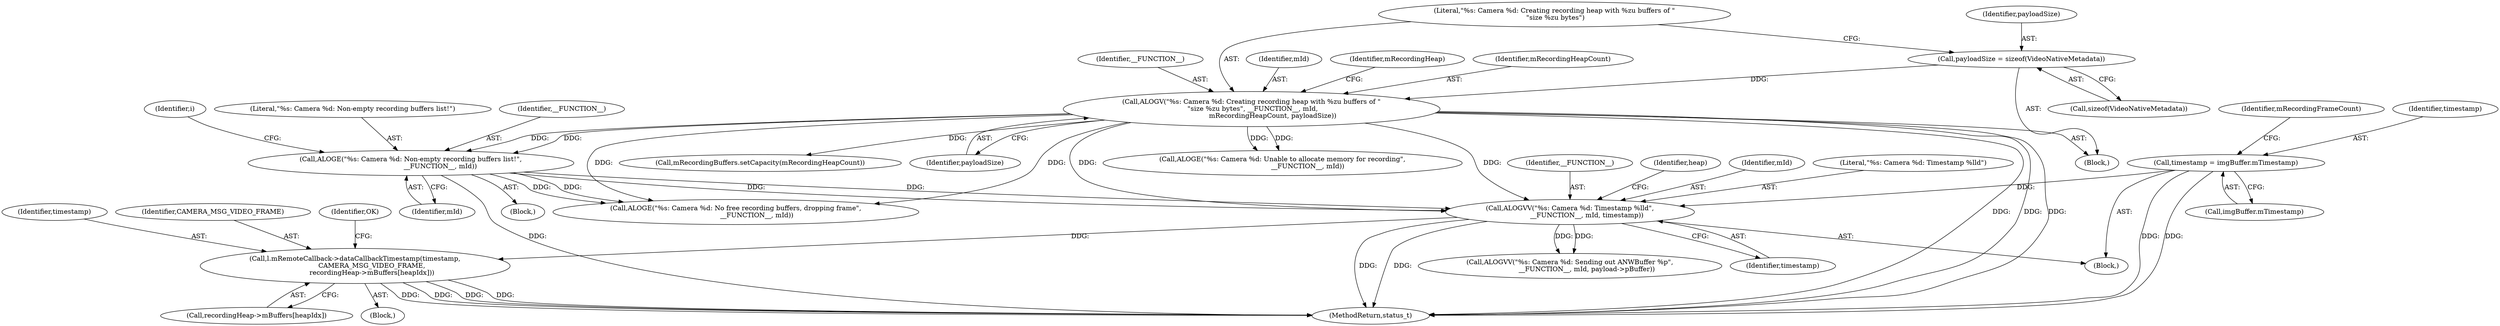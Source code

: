 digraph "0_Android_1f24c730ab6ca5aff1e3137b340b8aeaeda4bdbc_2@array" {
"1000381" [label="(Call,l.mRemoteCallback->dataCallbackTimestamp(timestamp,\n                CAMERA_MSG_VIDEO_FRAME,\n                recordingHeap->mBuffers[heapIdx]))"];
"1000311" [label="(Call,ALOGVV(\"%s: Camera %d: Timestamp %lld\",\n                __FUNCTION__, mId, timestamp))"];
"1000227" [label="(Call,ALOGV(\"%s: Camera %d: Creating recording heap with %zu buffers of \"\n \"size %zu bytes\", __FUNCTION__, mId,\n                    mRecordingHeapCount, payloadSize))"];
"1000223" [label="(Call,payloadSize = sizeof(VideoNativeMetadata))"];
"1000270" [label="(Call,ALOGE(\"%s: Camera %d: Non-empty recording buffers list!\",\n                            __FUNCTION__, mId))"];
"1000182" [label="(Call,timestamp = imgBuffer.mTimestamp)"];
"1000232" [label="(Identifier,payloadSize)"];
"1000230" [label="(Identifier,mId)"];
"1000314" [label="(Identifier,mId)"];
"1000227" [label="(Call,ALOGV(\"%s: Camera %d: Creating recording heap with %zu buffers of \"\n \"size %zu bytes\", __FUNCTION__, mId,\n                    mRecordingHeapCount, payloadSize))"];
"1000224" [label="(Identifier,payloadSize)"];
"1000272" [label="(Identifier,__FUNCTION__)"];
"1000384" [label="(Call,recordingHeap->mBuffers[heapIdx])"];
"1000270" [label="(Call,ALOGE(\"%s: Camera %d: Non-empty recording buffers list!\",\n                            __FUNCTION__, mId))"];
"1000381" [label="(Call,l.mRemoteCallback->dataCallbackTimestamp(timestamp,\n                CAMERA_MSG_VIDEO_FRAME,\n                recordingHeap->mBuffers[heapIdx]))"];
"1000234" [label="(Identifier,mRecordingHeap)"];
"1000182" [label="(Call,timestamp = imgBuffer.mTimestamp)"];
"1000315" [label="(Identifier,timestamp)"];
"1000312" [label="(Literal,\"%s: Camera %d: Timestamp %lld\")"];
"1000228" [label="(Literal,\"%s: Camera %d: Creating recording heap with %zu buffers of \"\n \"size %zu bytes\")"];
"1000225" [label="(Call,sizeof(VideoNativeMetadata))"];
"1000269" [label="(Block,)"];
"1000397" [label="(MethodReturn,status_t)"];
"1000259" [label="(Identifier,i)"];
"1000311" [label="(Call,ALOGVV(\"%s: Camera %d: Timestamp %lld\",\n                __FUNCTION__, mId, timestamp))"];
"1000360" [label="(Call,ALOGVV(\"%s: Camera %d: Sending out ANWBuffer %p\",\n                __FUNCTION__, mId, payload->pBuffer))"];
"1000396" [label="(Identifier,OK)"];
"1000152" [label="(Block,)"];
"1000223" [label="(Call,payloadSize = sizeof(VideoNativeMetadata))"];
"1000313" [label="(Identifier,__FUNCTION__)"];
"1000273" [label="(Identifier,mId)"];
"1000382" [label="(Identifier,timestamp)"];
"1000231" [label="(Identifier,mRecordingHeapCount)"];
"1000380" [label="(Block,)"];
"1000242" [label="(Call,ALOGE(\"%s: Camera %d: Unable to allocate memory for recording\",\n                        __FUNCTION__, mId))"];
"1000221" [label="(Block,)"];
"1000229" [label="(Identifier,__FUNCTION__)"];
"1000320" [label="(Identifier,heap)"];
"1000383" [label="(Identifier,CAMERA_MSG_VIDEO_FRAME)"];
"1000291" [label="(Call,ALOGE(\"%s: Camera %d: No free recording buffers, dropping frame\",\n                    __FUNCTION__, mId))"];
"1000188" [label="(Identifier,mRecordingFrameCount)"];
"1000271" [label="(Literal,\"%s: Camera %d: Non-empty recording buffers list!\")"];
"1000183" [label="(Identifier,timestamp)"];
"1000275" [label="(Call,mRecordingBuffers.setCapacity(mRecordingHeapCount))"];
"1000184" [label="(Call,imgBuffer.mTimestamp)"];
"1000381" -> "1000380"  [label="AST: "];
"1000381" -> "1000384"  [label="CFG: "];
"1000382" -> "1000381"  [label="AST: "];
"1000383" -> "1000381"  [label="AST: "];
"1000384" -> "1000381"  [label="AST: "];
"1000396" -> "1000381"  [label="CFG: "];
"1000381" -> "1000397"  [label="DDG: "];
"1000381" -> "1000397"  [label="DDG: "];
"1000381" -> "1000397"  [label="DDG: "];
"1000381" -> "1000397"  [label="DDG: "];
"1000311" -> "1000381"  [label="DDG: "];
"1000311" -> "1000152"  [label="AST: "];
"1000311" -> "1000315"  [label="CFG: "];
"1000312" -> "1000311"  [label="AST: "];
"1000313" -> "1000311"  [label="AST: "];
"1000314" -> "1000311"  [label="AST: "];
"1000315" -> "1000311"  [label="AST: "];
"1000320" -> "1000311"  [label="CFG: "];
"1000311" -> "1000397"  [label="DDG: "];
"1000311" -> "1000397"  [label="DDG: "];
"1000227" -> "1000311"  [label="DDG: "];
"1000227" -> "1000311"  [label="DDG: "];
"1000270" -> "1000311"  [label="DDG: "];
"1000270" -> "1000311"  [label="DDG: "];
"1000182" -> "1000311"  [label="DDG: "];
"1000311" -> "1000360"  [label="DDG: "];
"1000311" -> "1000360"  [label="DDG: "];
"1000227" -> "1000221"  [label="AST: "];
"1000227" -> "1000232"  [label="CFG: "];
"1000228" -> "1000227"  [label="AST: "];
"1000229" -> "1000227"  [label="AST: "];
"1000230" -> "1000227"  [label="AST: "];
"1000231" -> "1000227"  [label="AST: "];
"1000232" -> "1000227"  [label="AST: "];
"1000234" -> "1000227"  [label="CFG: "];
"1000227" -> "1000397"  [label="DDG: "];
"1000227" -> "1000397"  [label="DDG: "];
"1000227" -> "1000397"  [label="DDG: "];
"1000223" -> "1000227"  [label="DDG: "];
"1000227" -> "1000242"  [label="DDG: "];
"1000227" -> "1000242"  [label="DDG: "];
"1000227" -> "1000270"  [label="DDG: "];
"1000227" -> "1000270"  [label="DDG: "];
"1000227" -> "1000275"  [label="DDG: "];
"1000227" -> "1000291"  [label="DDG: "];
"1000227" -> "1000291"  [label="DDG: "];
"1000223" -> "1000221"  [label="AST: "];
"1000223" -> "1000225"  [label="CFG: "];
"1000224" -> "1000223"  [label="AST: "];
"1000225" -> "1000223"  [label="AST: "];
"1000228" -> "1000223"  [label="CFG: "];
"1000270" -> "1000269"  [label="AST: "];
"1000270" -> "1000273"  [label="CFG: "];
"1000271" -> "1000270"  [label="AST: "];
"1000272" -> "1000270"  [label="AST: "];
"1000273" -> "1000270"  [label="AST: "];
"1000259" -> "1000270"  [label="CFG: "];
"1000270" -> "1000397"  [label="DDG: "];
"1000270" -> "1000291"  [label="DDG: "];
"1000270" -> "1000291"  [label="DDG: "];
"1000182" -> "1000152"  [label="AST: "];
"1000182" -> "1000184"  [label="CFG: "];
"1000183" -> "1000182"  [label="AST: "];
"1000184" -> "1000182"  [label="AST: "];
"1000188" -> "1000182"  [label="CFG: "];
"1000182" -> "1000397"  [label="DDG: "];
"1000182" -> "1000397"  [label="DDG: "];
}
